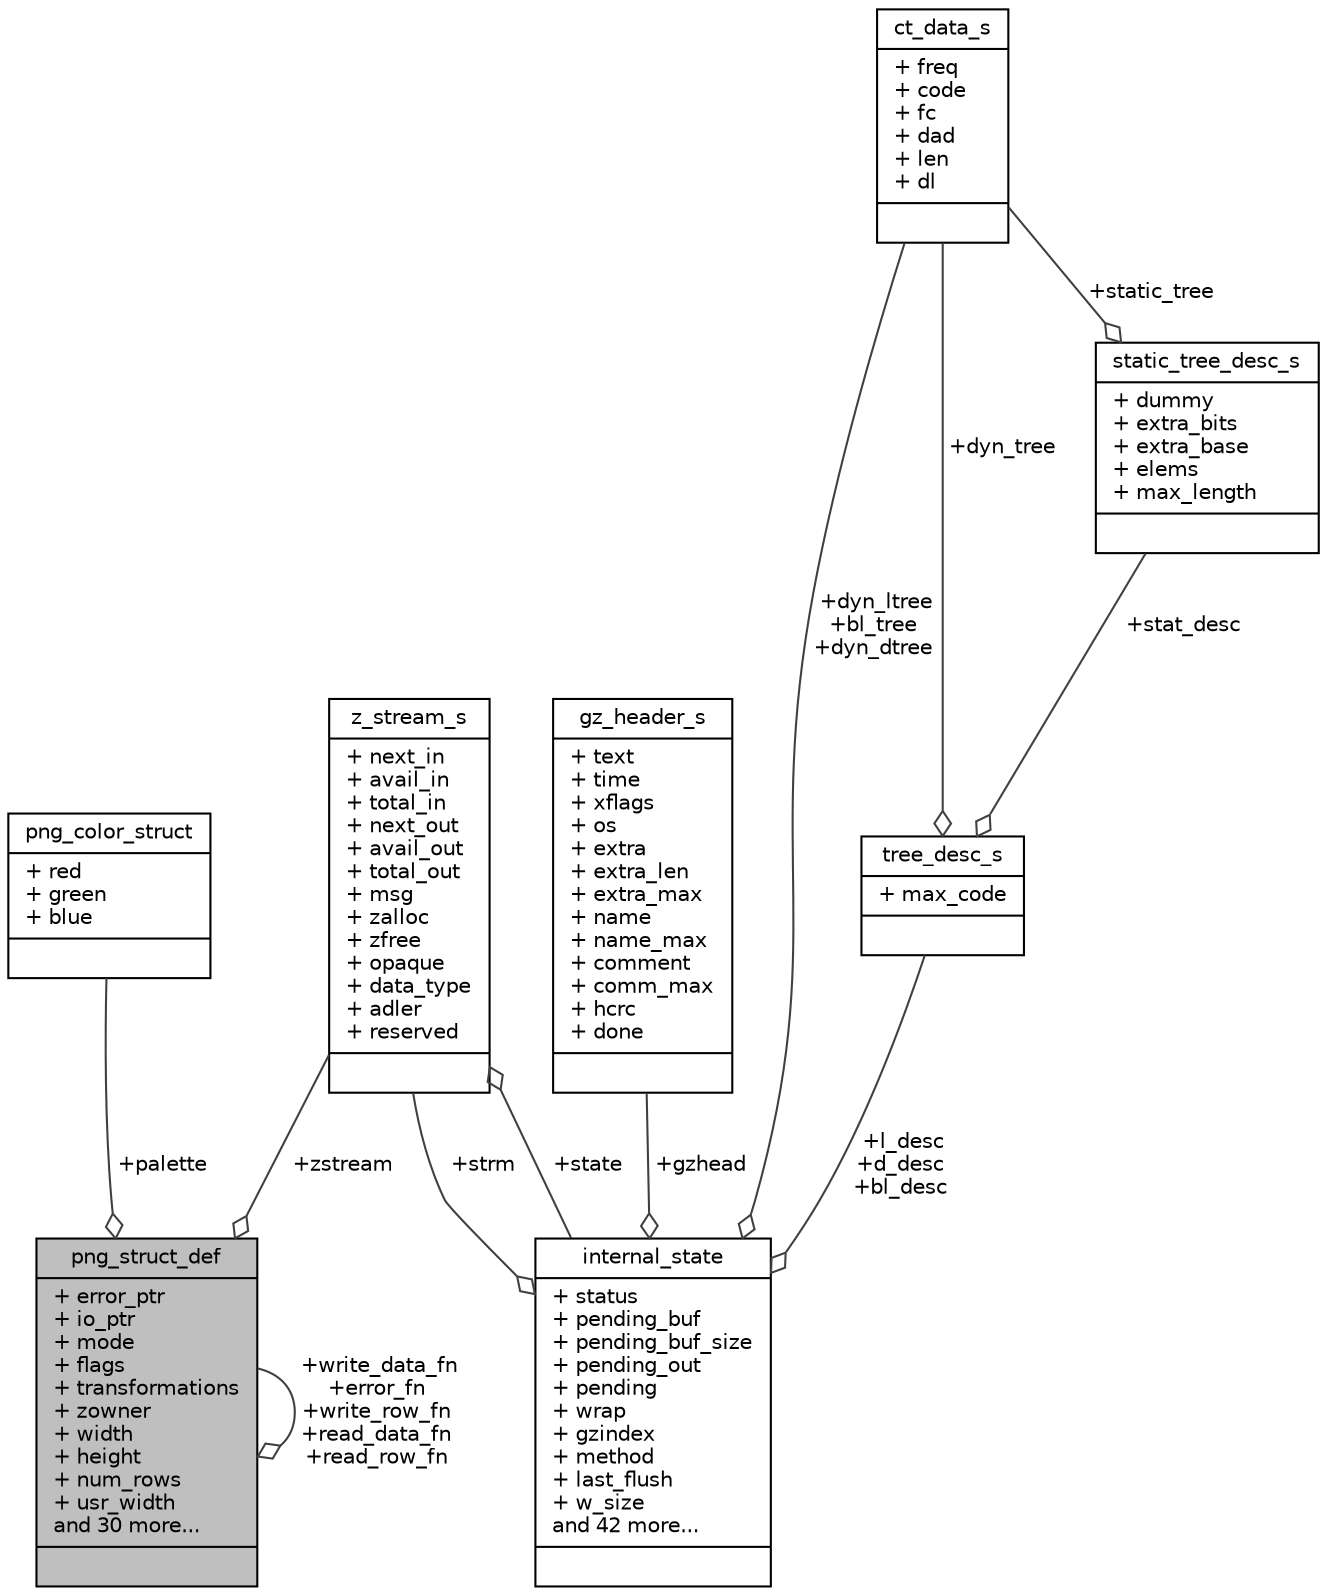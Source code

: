 digraph "png_struct_def"
{
 // INTERACTIVE_SVG=YES
  edge [fontname="Helvetica",fontsize="10",labelfontname="Helvetica",labelfontsize="10"];
  node [fontname="Helvetica",fontsize="10",shape=record];
  Node1 [label="{png_struct_def\n|+ error_ptr\l+ io_ptr\l+ mode\l+ flags\l+ transformations\l+ zowner\l+ width\l+ height\l+ num_rows\l+ usr_width\land 30 more...\l|}",height=0.2,width=0.4,color="black", fillcolor="grey75", style="filled", fontcolor="black"];
  Node2 -> Node1 [color="grey25",fontsize="10",style="solid",label=" +palette" ,arrowhead="odiamond",fontname="Helvetica"];
  Node2 [label="{png_color_struct\n|+ red\l+ green\l+ blue\l|}",height=0.2,width=0.4,color="black", fillcolor="white", style="filled",URL="$structpng__color__struct.html"];
  Node3 -> Node1 [color="grey25",fontsize="10",style="solid",label=" +zstream" ,arrowhead="odiamond",fontname="Helvetica"];
  Node3 [label="{z_stream_s\n|+ next_in\l+ avail_in\l+ total_in\l+ next_out\l+ avail_out\l+ total_out\l+ msg\l+ zalloc\l+ zfree\l+ opaque\l+ data_type\l+ adler\l+ reserved\l|}",height=0.2,width=0.4,color="black", fillcolor="white", style="filled",URL="$structz__stream__s.html"];
  Node4 -> Node3 [color="grey25",fontsize="10",style="solid",label=" +state" ,arrowhead="odiamond",fontname="Helvetica"];
  Node4 [label="{internal_state\n|+ status\l+ pending_buf\l+ pending_buf_size\l+ pending_out\l+ pending\l+ wrap\l+ gzindex\l+ method\l+ last_flush\l+ w_size\land 42 more...\l|}",height=0.2,width=0.4,color="black", fillcolor="white", style="filled",URL="$structinternal__state.html"];
  Node5 -> Node4 [color="grey25",fontsize="10",style="solid",label=" +gzhead" ,arrowhead="odiamond",fontname="Helvetica"];
  Node5 [label="{gz_header_s\n|+ text\l+ time\l+ xflags\l+ os\l+ extra\l+ extra_len\l+ extra_max\l+ name\l+ name_max\l+ comment\l+ comm_max\l+ hcrc\l+ done\l|}",height=0.2,width=0.4,color="black", fillcolor="white", style="filled",URL="$structgz__header__s.html"];
  Node6 -> Node4 [color="grey25",fontsize="10",style="solid",label=" +l_desc\n+d_desc\n+bl_desc" ,arrowhead="odiamond",fontname="Helvetica"];
  Node6 [label="{tree_desc_s\n|+ max_code\l|}",height=0.2,width=0.4,color="black", fillcolor="white", style="filled",URL="$structtree__desc__s.html"];
  Node7 -> Node6 [color="grey25",fontsize="10",style="solid",label=" +stat_desc" ,arrowhead="odiamond",fontname="Helvetica"];
  Node7 [label="{static_tree_desc_s\n|+ dummy\l+ extra_bits\l+ extra_base\l+ elems\l+ max_length\l|}",height=0.2,width=0.4,color="black", fillcolor="white", style="filled",URL="$structstatic__tree__desc__s.html"];
  Node8 -> Node7 [color="grey25",fontsize="10",style="solid",label=" +static_tree" ,arrowhead="odiamond",fontname="Helvetica"];
  Node8 [label="{ct_data_s\n|+ freq\l+ code\l+ fc\l+ dad\l+ len\l+ dl\l|}",height=0.2,width=0.4,color="black", fillcolor="white", style="filled",URL="$structct__data__s.html"];
  Node8 -> Node6 [color="grey25",fontsize="10",style="solid",label=" +dyn_tree" ,arrowhead="odiamond",fontname="Helvetica"];
  Node3 -> Node4 [color="grey25",fontsize="10",style="solid",label=" +strm" ,arrowhead="odiamond",fontname="Helvetica"];
  Node8 -> Node4 [color="grey25",fontsize="10",style="solid",label=" +dyn_ltree\n+bl_tree\n+dyn_dtree" ,arrowhead="odiamond",fontname="Helvetica"];
  Node1 -> Node1 [color="grey25",fontsize="10",style="solid",label=" +write_data_fn\n+error_fn\n+write_row_fn\n+read_data_fn\n+read_row_fn" ,arrowhead="odiamond",fontname="Helvetica"];
}
